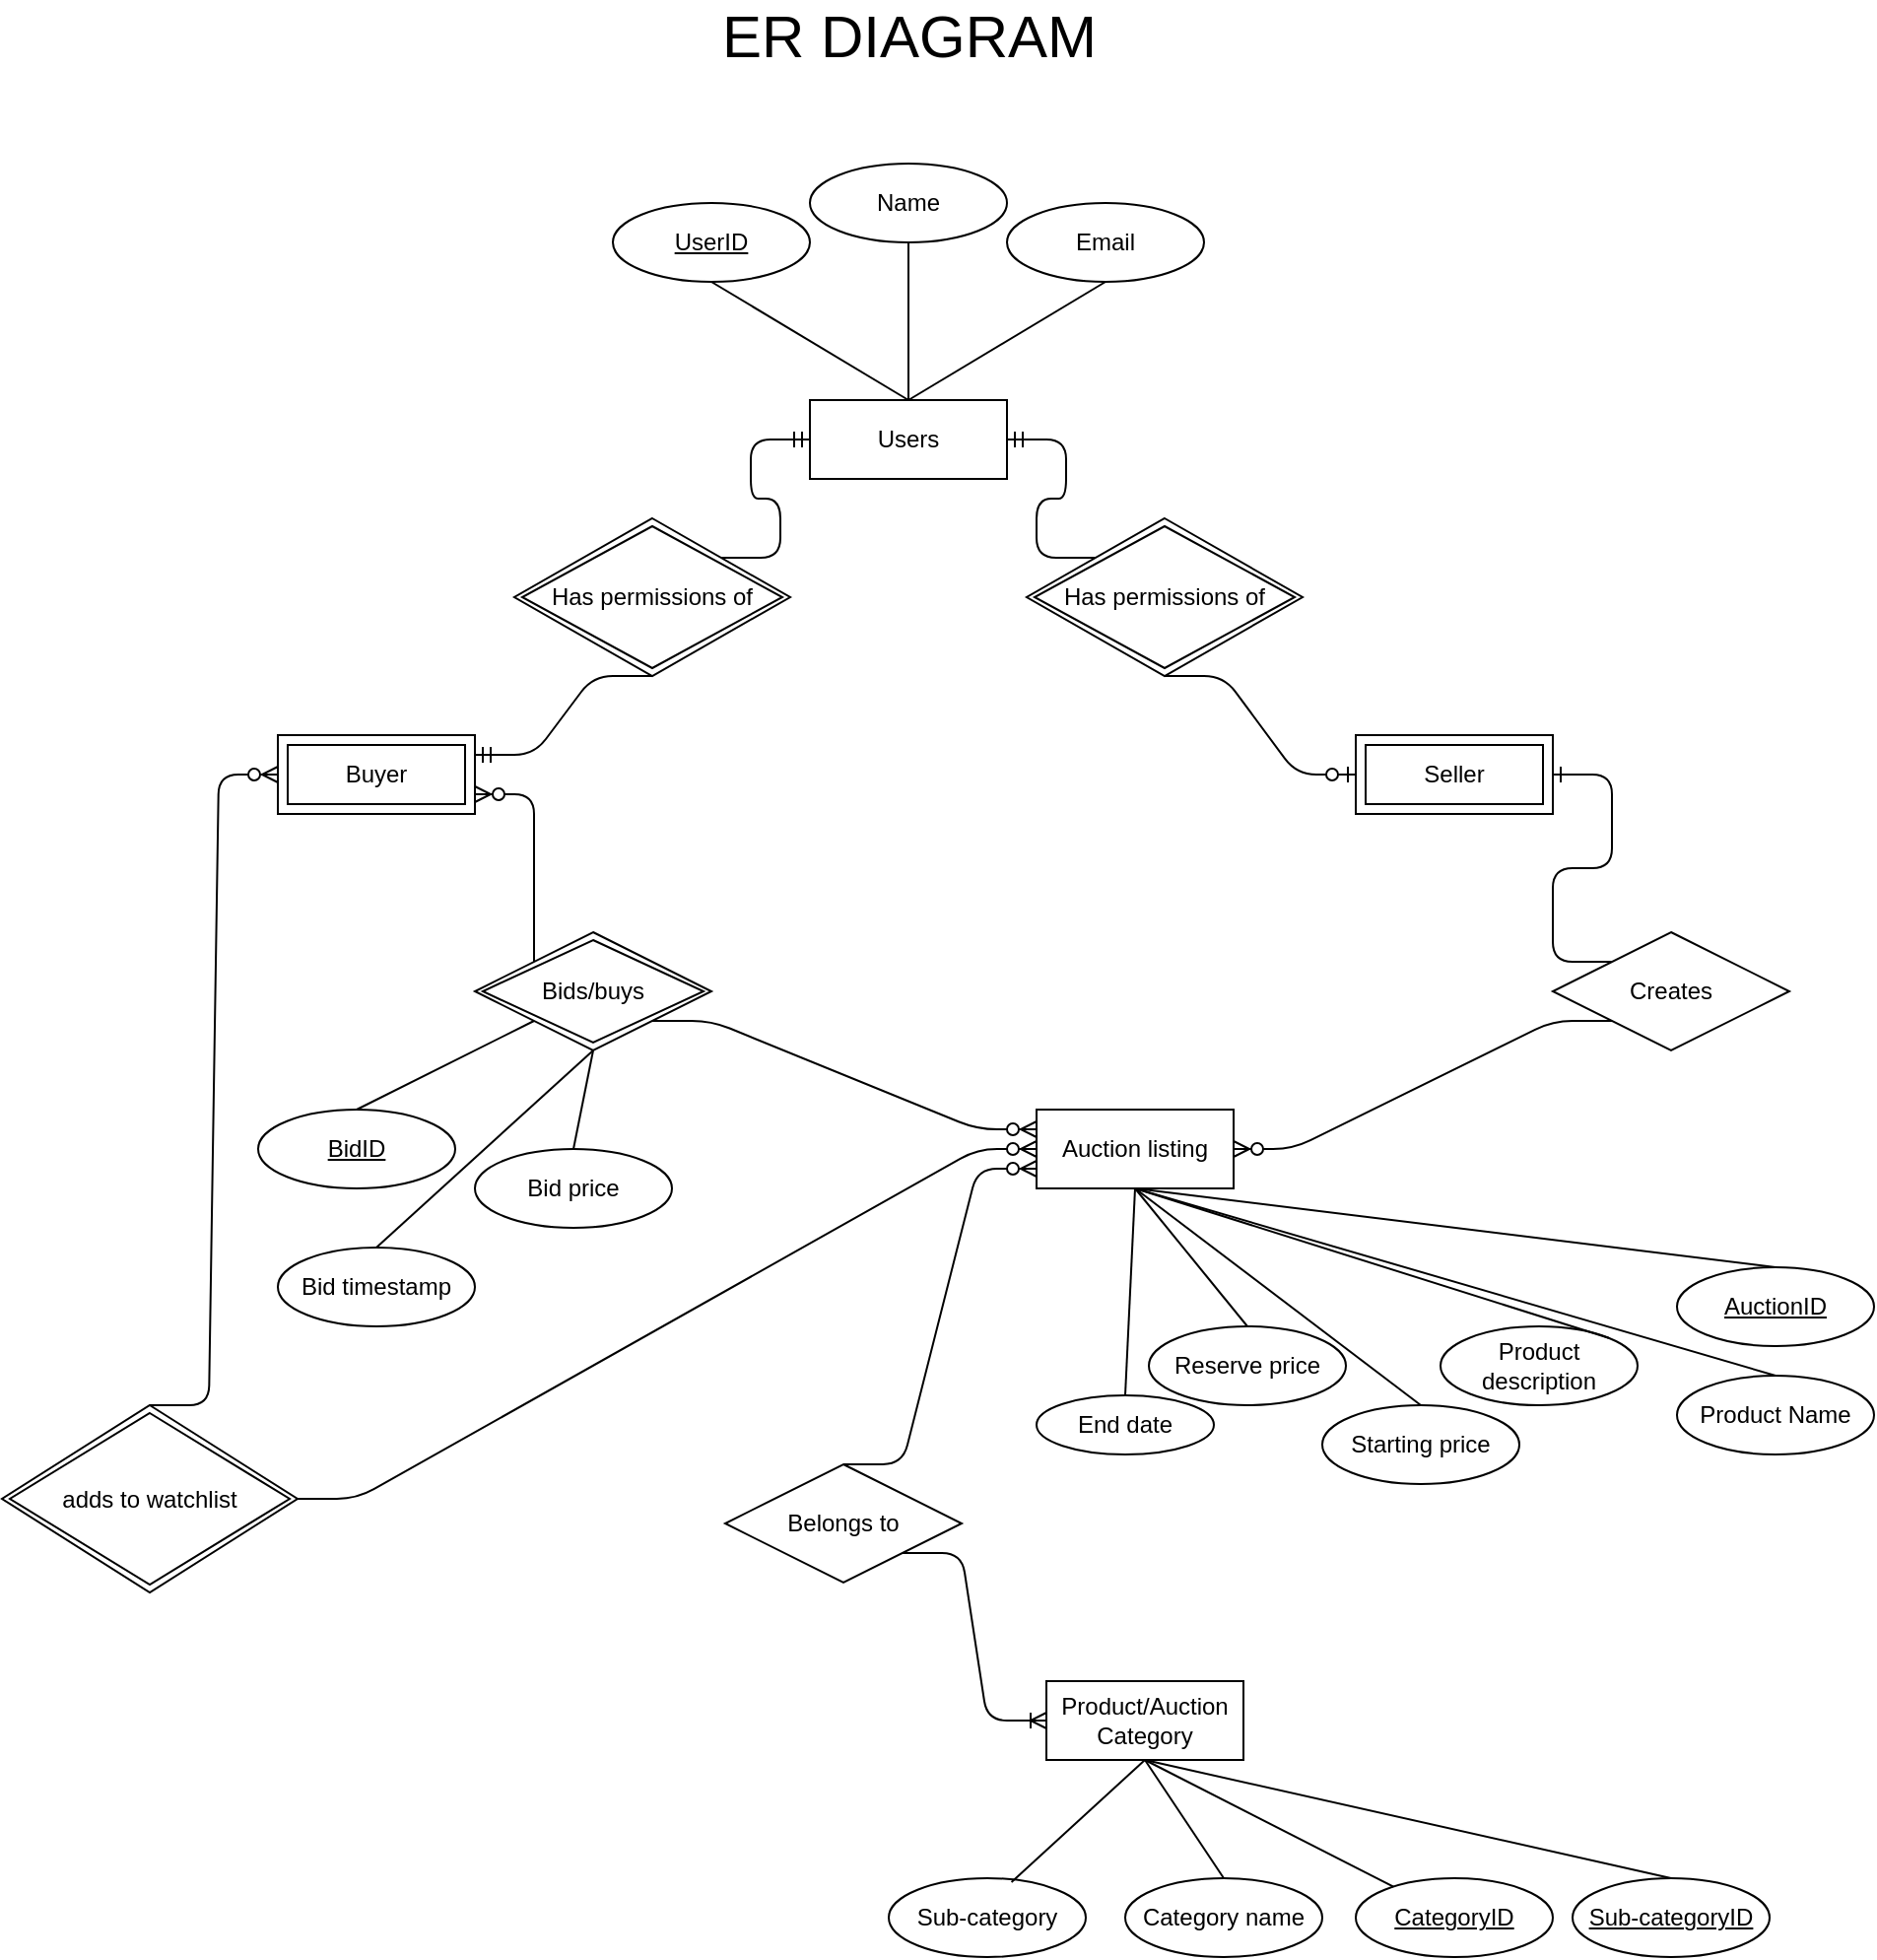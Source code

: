 <mxfile version="13.8.1" type="github" pages="3">
  <diagram id="PBJe3xCFQkrLJ3TgRgL_" name="Qasim">
    <mxGraphModel dx="1351" dy="949" grid="1" gridSize="10" guides="1" tooltips="1" connect="1" arrows="1" fold="1" page="1" pageScale="1" pageWidth="1654" pageHeight="1169" math="0" shadow="0">
      <root>
        <mxCell id="0" />
        <mxCell id="1" parent="0" />
        <mxCell id="jdo_Bs8H3Nefda1nTduL-1" value="Users" style="whiteSpace=wrap;html=1;align=center;" parent="1" vertex="1">
          <mxGeometry x="750" y="300" width="100" height="40" as="geometry" />
        </mxCell>
        <mxCell id="jdo_Bs8H3Nefda1nTduL-7" value="Has permissions of" style="shape=rhombus;double=1;perimeter=rhombusPerimeter;whiteSpace=wrap;html=1;align=center;" parent="1" vertex="1">
          <mxGeometry x="860" y="360" width="140" height="80" as="geometry" />
        </mxCell>
        <mxCell id="jdo_Bs8H3Nefda1nTduL-9" value="Seller" style="shape=ext;margin=3;double=1;whiteSpace=wrap;html=1;align=center;" parent="1" vertex="1">
          <mxGeometry x="1027" y="470" width="100" height="40" as="geometry" />
        </mxCell>
        <mxCell id="jdo_Bs8H3Nefda1nTduL-10" value="Buyer" style="shape=ext;margin=3;double=1;whiteSpace=wrap;html=1;align=center;" parent="1" vertex="1">
          <mxGeometry x="480" y="470" width="100" height="40" as="geometry" />
        </mxCell>
        <mxCell id="jdo_Bs8H3Nefda1nTduL-11" value="Has permissions of" style="shape=rhombus;double=1;perimeter=rhombusPerimeter;whiteSpace=wrap;html=1;align=center;" parent="1" vertex="1">
          <mxGeometry x="600" y="360" width="140" height="80" as="geometry" />
        </mxCell>
        <mxCell id="jdo_Bs8H3Nefda1nTduL-14" value="" style="edgeStyle=entityRelationEdgeStyle;fontSize=12;html=1;endArrow=ERzeroToOne;endFill=1;rounded=1;exitX=0.5;exitY=1;exitDx=0;exitDy=0;" parent="1" source="jdo_Bs8H3Nefda1nTduL-7" target="jdo_Bs8H3Nefda1nTduL-9" edge="1">
          <mxGeometry width="100" height="100" relative="1" as="geometry">
            <mxPoint x="1040" y="430" as="sourcePoint" />
            <mxPoint x="970" y="500" as="targetPoint" />
          </mxGeometry>
        </mxCell>
        <mxCell id="jdo_Bs8H3Nefda1nTduL-17" value="" style="edgeStyle=entityRelationEdgeStyle;fontSize=12;html=1;endArrow=ERmandOne;entryX=0;entryY=0.5;entryDx=0;entryDy=0;exitX=1;exitY=0;exitDx=0;exitDy=0;" parent="1" source="jdo_Bs8H3Nefda1nTduL-11" target="jdo_Bs8H3Nefda1nTduL-1" edge="1">
          <mxGeometry width="100" height="100" relative="1" as="geometry">
            <mxPoint x="530" y="300" as="sourcePoint" />
            <mxPoint x="630" y="200" as="targetPoint" />
          </mxGeometry>
        </mxCell>
        <mxCell id="jdo_Bs8H3Nefda1nTduL-18" value="" style="edgeStyle=entityRelationEdgeStyle;fontSize=12;html=1;endArrow=ERmandOne;entryX=1;entryY=0.25;entryDx=0;entryDy=0;exitX=0.5;exitY=1;exitDx=0;exitDy=0;" parent="1" source="jdo_Bs8H3Nefda1nTduL-11" target="jdo_Bs8H3Nefda1nTduL-10" edge="1">
          <mxGeometry width="100" height="100" relative="1" as="geometry">
            <mxPoint x="820" y="610" as="sourcePoint" />
            <mxPoint x="380" y="350" as="targetPoint" />
          </mxGeometry>
        </mxCell>
        <mxCell id="jdo_Bs8H3Nefda1nTduL-20" value="Creates" style="shape=rhombus;perimeter=rhombusPerimeter;whiteSpace=wrap;html=1;align=center;" parent="1" vertex="1">
          <mxGeometry x="1127" y="570" width="120" height="60" as="geometry" />
        </mxCell>
        <mxCell id="jdo_Bs8H3Nefda1nTduL-21" value="Auction listing" style="whiteSpace=wrap;html=1;align=center;" parent="1" vertex="1">
          <mxGeometry x="865" y="660" width="100" height="40" as="geometry" />
        </mxCell>
        <mxCell id="jdo_Bs8H3Nefda1nTduL-22" value="" style="edgeStyle=entityRelationEdgeStyle;fontSize=12;html=1;endArrow=ERzeroToMany;endFill=1;entryX=1;entryY=0.5;entryDx=0;entryDy=0;exitX=0;exitY=1;exitDx=0;exitDy=0;" parent="1" source="jdo_Bs8H3Nefda1nTduL-20" target="jdo_Bs8H3Nefda1nTduL-21" edge="1">
          <mxGeometry width="100" height="100" relative="1" as="geometry">
            <mxPoint x="1190" y="620" as="sourcePoint" />
            <mxPoint x="1330" y="650" as="targetPoint" />
          </mxGeometry>
        </mxCell>
        <mxCell id="jdo_Bs8H3Nefda1nTduL-25" value="" style="edgeStyle=entityRelationEdgeStyle;fontSize=12;html=1;endArrow=ERmandOne;entryX=1;entryY=0.5;entryDx=0;entryDy=0;exitX=0;exitY=0;exitDx=0;exitDy=0;" parent="1" source="jdo_Bs8H3Nefda1nTduL-7" target="jdo_Bs8H3Nefda1nTduL-1" edge="1">
          <mxGeometry width="100" height="100" relative="1" as="geometry">
            <mxPoint x="1093" y="205" as="sourcePoint" />
            <mxPoint x="1030" y="120" as="targetPoint" />
          </mxGeometry>
        </mxCell>
        <mxCell id="jdo_Bs8H3Nefda1nTduL-26" value="AuctionID" style="ellipse;whiteSpace=wrap;html=1;align=center;fontStyle=4;" parent="1" vertex="1">
          <mxGeometry x="1190" y="740" width="100" height="40" as="geometry" />
        </mxCell>
        <mxCell id="jdo_Bs8H3Nefda1nTduL-27" value="" style="endArrow=none;html=1;rounded=0;entryX=0.5;entryY=0;entryDx=0;entryDy=0;exitX=0.5;exitY=1;exitDx=0;exitDy=0;" parent="1" source="jdo_Bs8H3Nefda1nTduL-21" target="jdo_Bs8H3Nefda1nTduL-26" edge="1">
          <mxGeometry relative="1" as="geometry">
            <mxPoint x="1270" y="460" as="sourcePoint" />
            <mxPoint x="1430" y="460" as="targetPoint" />
          </mxGeometry>
        </mxCell>
        <mxCell id="jdo_Bs8H3Nefda1nTduL-28" value="" style="edgeStyle=entityRelationEdgeStyle;fontSize=12;html=1;endArrow=ERone;endFill=1;entryX=1;entryY=0.5;entryDx=0;entryDy=0;exitX=0;exitY=0;exitDx=0;exitDy=0;" parent="1" source="jdo_Bs8H3Nefda1nTduL-20" target="jdo_Bs8H3Nefda1nTduL-9" edge="1">
          <mxGeometry width="100" height="100" relative="1" as="geometry">
            <mxPoint x="980" y="760" as="sourcePoint" />
            <mxPoint x="1080" y="660" as="targetPoint" />
          </mxGeometry>
        </mxCell>
        <mxCell id="jdo_Bs8H3Nefda1nTduL-29" value="Product Name" style="ellipse;whiteSpace=wrap;html=1;align=center;" parent="1" vertex="1">
          <mxGeometry x="1190" y="795" width="100" height="40" as="geometry" />
        </mxCell>
        <mxCell id="jdo_Bs8H3Nefda1nTduL-30" value="" style="endArrow=none;html=1;rounded=0;entryX=0.5;entryY=1;entryDx=0;entryDy=0;exitX=0.5;exitY=0;exitDx=0;exitDy=0;" parent="1" source="jdo_Bs8H3Nefda1nTduL-29" target="jdo_Bs8H3Nefda1nTduL-21" edge="1">
          <mxGeometry relative="1" as="geometry">
            <mxPoint x="850" y="770" as="sourcePoint" />
            <mxPoint x="1010" y="770" as="targetPoint" />
          </mxGeometry>
        </mxCell>
        <mxCell id="jdo_Bs8H3Nefda1nTduL-31" value="Product description" style="ellipse;whiteSpace=wrap;html=1;align=center;" parent="1" vertex="1">
          <mxGeometry x="1070" y="770" width="100" height="40" as="geometry" />
        </mxCell>
        <mxCell id="jdo_Bs8H3Nefda1nTduL-34" value="" style="endArrow=none;html=1;rounded=0;entryX=0.5;entryY=1;entryDx=0;entryDy=0;exitX=1;exitY=0;exitDx=0;exitDy=0;" parent="1" source="jdo_Bs8H3Nefda1nTduL-31" target="jdo_Bs8H3Nefda1nTduL-21" edge="1">
          <mxGeometry relative="1" as="geometry">
            <mxPoint x="1040" y="810" as="sourcePoint" />
            <mxPoint x="1030" y="750" as="targetPoint" />
          </mxGeometry>
        </mxCell>
        <mxCell id="jdo_Bs8H3Nefda1nTduL-37" value="" style="edgeStyle=entityRelationEdgeStyle;fontSize=12;html=1;endArrow=ERzeroToMany;endFill=1;exitX=1;exitY=1;exitDx=0;exitDy=0;entryX=0;entryY=0.25;entryDx=0;entryDy=0;" parent="1" source="S4HPG_5OyXTRfToOtr7x-22" target="jdo_Bs8H3Nefda1nTduL-21" edge="1">
          <mxGeometry width="100" height="100" relative="1" as="geometry">
            <mxPoint x="680" y="630" as="sourcePoint" />
            <mxPoint x="850" y="630" as="targetPoint" />
          </mxGeometry>
        </mxCell>
        <mxCell id="jdo_Bs8H3Nefda1nTduL-38" value="" style="edgeStyle=entityRelationEdgeStyle;fontSize=12;html=1;endArrow=ERzeroToMany;endFill=1;exitX=0;exitY=0.5;exitDx=0;exitDy=0;entryX=1;entryY=0.75;entryDx=0;entryDy=0;" parent="1" source="S4HPG_5OyXTRfToOtr7x-22" target="jdo_Bs8H3Nefda1nTduL-10" edge="1">
          <mxGeometry width="100" height="100" relative="1" as="geometry">
            <mxPoint x="590" y="615" as="sourcePoint" />
            <mxPoint x="510" y="510" as="targetPoint" />
          </mxGeometry>
        </mxCell>
        <mxCell id="jdo_Bs8H3Nefda1nTduL-39" value="Bid price" style="ellipse;whiteSpace=wrap;html=1;align=center;" parent="1" vertex="1">
          <mxGeometry x="580" y="680" width="100" height="40" as="geometry" />
        </mxCell>
        <mxCell id="jdo_Bs8H3Nefda1nTduL-40" value="" style="endArrow=none;html=1;rounded=0;entryX=0.5;entryY=0;entryDx=0;entryDy=0;exitX=0.5;exitY=1;exitDx=0;exitDy=0;" parent="1" source="S4HPG_5OyXTRfToOtr7x-22" target="jdo_Bs8H3Nefda1nTduL-39" edge="1">
          <mxGeometry relative="1" as="geometry">
            <mxPoint x="690" y="610" as="sourcePoint" />
            <mxPoint x="830" y="600" as="targetPoint" />
          </mxGeometry>
        </mxCell>
        <mxCell id="jdo_Bs8H3Nefda1nTduL-41" value="BidID" style="ellipse;whiteSpace=wrap;html=1;align=center;fontStyle=4;" parent="1" vertex="1">
          <mxGeometry x="470" y="660" width="100" height="40" as="geometry" />
        </mxCell>
        <mxCell id="jdo_Bs8H3Nefda1nTduL-42" value="" style="endArrow=none;html=1;rounded=0;exitX=0.5;exitY=0;exitDx=0;exitDy=0;entryX=0;entryY=1;entryDx=0;entryDy=0;" parent="1" source="jdo_Bs8H3Nefda1nTduL-41" target="S4HPG_5OyXTRfToOtr7x-22" edge="1">
          <mxGeometry relative="1" as="geometry">
            <mxPoint x="750" y="610" as="sourcePoint" />
            <mxPoint x="626.0" y="633.0" as="targetPoint" />
          </mxGeometry>
        </mxCell>
        <mxCell id="jdo_Bs8H3Nefda1nTduL-43" value="End date" style="ellipse;whiteSpace=wrap;html=1;align=center;" parent="1" vertex="1">
          <mxGeometry x="865" y="805" width="90" height="30" as="geometry" />
        </mxCell>
        <mxCell id="jdo_Bs8H3Nefda1nTduL-44" value="" style="endArrow=none;html=1;rounded=0;entryX=0.5;entryY=1;entryDx=0;entryDy=0;exitX=0.5;exitY=0;exitDx=0;exitDy=0;" parent="1" source="jdo_Bs8H3Nefda1nTduL-43" target="jdo_Bs8H3Nefda1nTduL-21" edge="1">
          <mxGeometry relative="1" as="geometry">
            <mxPoint x="955.355" y="815.858" as="sourcePoint" />
            <mxPoint x="880" y="710" as="targetPoint" />
          </mxGeometry>
        </mxCell>
        <mxCell id="jdo_Bs8H3Nefda1nTduL-45" value="Belongs to" style="shape=rhombus;perimeter=rhombusPerimeter;whiteSpace=wrap;html=1;align=center;" parent="1" vertex="1">
          <mxGeometry x="707" y="840" width="120" height="60" as="geometry" />
        </mxCell>
        <mxCell id="jdo_Bs8H3Nefda1nTduL-46" value="Product/Auction Category" style="whiteSpace=wrap;html=1;align=center;" parent="1" vertex="1">
          <mxGeometry x="870" y="950" width="100" height="40" as="geometry" />
        </mxCell>
        <mxCell id="jdo_Bs8H3Nefda1nTduL-49" value="" style="edgeStyle=entityRelationEdgeStyle;fontSize=12;html=1;endArrow=ERzeroToMany;endFill=1;exitX=0.5;exitY=0;exitDx=0;exitDy=0;entryX=0;entryY=0.75;entryDx=0;entryDy=0;" parent="1" source="jdo_Bs8H3Nefda1nTduL-45" edge="1" target="jdo_Bs8H3Nefda1nTduL-21">
          <mxGeometry width="100" height="100" relative="1" as="geometry">
            <mxPoint x="760" y="810" as="sourcePoint" />
            <mxPoint x="820" y="690" as="targetPoint" />
          </mxGeometry>
        </mxCell>
        <mxCell id="jdo_Bs8H3Nefda1nTduL-50" value="" style="edgeStyle=entityRelationEdgeStyle;fontSize=12;html=1;endArrow=ERoneToMany;exitX=1;exitY=1;exitDx=0;exitDy=0;" parent="1" target="jdo_Bs8H3Nefda1nTduL-46" edge="1" source="jdo_Bs8H3Nefda1nTduL-45">
          <mxGeometry width="100" height="100" relative="1" as="geometry">
            <mxPoint x="790" y="860" as="sourcePoint" />
            <mxPoint x="940" y="690" as="targetPoint" />
          </mxGeometry>
        </mxCell>
        <mxCell id="S4HPG_5OyXTRfToOtr7x-1" value="CategoryID" style="ellipse;whiteSpace=wrap;html=1;align=center;fontStyle=4;" vertex="1" parent="1">
          <mxGeometry x="1027" y="1050" width="100" height="40" as="geometry" />
        </mxCell>
        <mxCell id="S4HPG_5OyXTRfToOtr7x-2" value="Category name" style="ellipse;whiteSpace=wrap;html=1;align=center;" vertex="1" parent="1">
          <mxGeometry x="910" y="1050" width="100" height="40" as="geometry" />
        </mxCell>
        <mxCell id="S4HPG_5OyXTRfToOtr7x-4" value="Sub-category" style="ellipse;whiteSpace=wrap;html=1;align=center;" vertex="1" parent="1">
          <mxGeometry x="790" y="1050" width="100" height="40" as="geometry" />
        </mxCell>
        <mxCell id="S4HPG_5OyXTRfToOtr7x-5" value="Sub-categoryID" style="ellipse;whiteSpace=wrap;html=1;align=center;fontStyle=4;" vertex="1" parent="1">
          <mxGeometry x="1137" y="1050" width="100" height="40" as="geometry" />
        </mxCell>
        <mxCell id="S4HPG_5OyXTRfToOtr7x-6" value="" style="endArrow=none;html=1;rounded=0;exitX=0.5;exitY=1;exitDx=0;exitDy=0;entryX=0.5;entryY=0;entryDx=0;entryDy=0;" edge="1" parent="1" source="jdo_Bs8H3Nefda1nTduL-46" target="S4HPG_5OyXTRfToOtr7x-5">
          <mxGeometry relative="1" as="geometry">
            <mxPoint x="840" y="1010" as="sourcePoint" />
            <mxPoint x="1000" y="1010" as="targetPoint" />
          </mxGeometry>
        </mxCell>
        <mxCell id="S4HPG_5OyXTRfToOtr7x-9" value="" style="endArrow=none;html=1;rounded=0;exitX=0.5;exitY=1;exitDx=0;exitDy=0;" edge="1" parent="1" source="jdo_Bs8H3Nefda1nTduL-46" target="S4HPG_5OyXTRfToOtr7x-1">
          <mxGeometry relative="1" as="geometry">
            <mxPoint x="750" y="1010" as="sourcePoint" />
            <mxPoint x="887" y="1060" as="targetPoint" />
          </mxGeometry>
        </mxCell>
        <mxCell id="S4HPG_5OyXTRfToOtr7x-10" value="" style="endArrow=none;html=1;rounded=0;exitX=0.5;exitY=1;exitDx=0;exitDy=0;entryX=0.5;entryY=0;entryDx=0;entryDy=0;" edge="1" parent="1" source="jdo_Bs8H3Nefda1nTduL-46" target="S4HPG_5OyXTRfToOtr7x-2">
          <mxGeometry relative="1" as="geometry">
            <mxPoint x="760" y="1020" as="sourcePoint" />
            <mxPoint x="897" y="1070" as="targetPoint" />
          </mxGeometry>
        </mxCell>
        <mxCell id="S4HPG_5OyXTRfToOtr7x-11" value="" style="endArrow=none;html=1;rounded=0;exitX=0.5;exitY=1;exitDx=0;exitDy=0;entryX=0.623;entryY=0.049;entryDx=0;entryDy=0;entryPerimeter=0;" edge="1" parent="1" source="jdo_Bs8H3Nefda1nTduL-46" target="S4HPG_5OyXTRfToOtr7x-4">
          <mxGeometry relative="1" as="geometry">
            <mxPoint x="770" y="1030" as="sourcePoint" />
            <mxPoint x="907" y="1080" as="targetPoint" />
          </mxGeometry>
        </mxCell>
        <mxCell id="S4HPG_5OyXTRfToOtr7x-12" value="&lt;u&gt;UserID&lt;/u&gt;" style="ellipse;whiteSpace=wrap;html=1;align=center;" vertex="1" parent="1">
          <mxGeometry x="650" y="200" width="100" height="40" as="geometry" />
        </mxCell>
        <mxCell id="S4HPG_5OyXTRfToOtr7x-13" value="" style="endArrow=none;html=1;rounded=0;entryX=0.5;entryY=1;entryDx=0;entryDy=0;exitX=0.5;exitY=0;exitDx=0;exitDy=0;" edge="1" parent="1" source="jdo_Bs8H3Nefda1nTduL-1" target="S4HPG_5OyXTRfToOtr7x-15">
          <mxGeometry relative="1" as="geometry">
            <mxPoint x="827" y="270" as="sourcePoint" />
            <mxPoint x="870" y="230" as="targetPoint" />
          </mxGeometry>
        </mxCell>
        <mxCell id="S4HPG_5OyXTRfToOtr7x-14" value="" style="endArrow=none;html=1;rounded=0;exitX=0.5;exitY=1;exitDx=0;exitDy=0;entryX=0.5;entryY=0;entryDx=0;entryDy=0;" edge="1" parent="1" source="S4HPG_5OyXTRfToOtr7x-12" target="jdo_Bs8H3Nefda1nTduL-1">
          <mxGeometry relative="1" as="geometry">
            <mxPoint x="700" y="250" as="sourcePoint" />
            <mxPoint x="860" y="250" as="targetPoint" />
          </mxGeometry>
        </mxCell>
        <mxCell id="S4HPG_5OyXTRfToOtr7x-15" value="Name" style="ellipse;whiteSpace=wrap;html=1;align=center;" vertex="1" parent="1">
          <mxGeometry x="750" y="180" width="100" height="40" as="geometry" />
        </mxCell>
        <mxCell id="S4HPG_5OyXTRfToOtr7x-16" value="Email" style="ellipse;whiteSpace=wrap;html=1;align=center;" vertex="1" parent="1">
          <mxGeometry x="850" y="200" width="100" height="40" as="geometry" />
        </mxCell>
        <mxCell id="S4HPG_5OyXTRfToOtr7x-17" value="" style="endArrow=none;html=1;rounded=0;entryX=0.5;entryY=1;entryDx=0;entryDy=0;exitX=0.5;exitY=0;exitDx=0;exitDy=0;" edge="1" parent="1" source="jdo_Bs8H3Nefda1nTduL-1" target="S4HPG_5OyXTRfToOtr7x-16">
          <mxGeometry relative="1" as="geometry">
            <mxPoint x="834" y="280" as="sourcePoint" />
            <mxPoint x="837" y="230" as="targetPoint" />
          </mxGeometry>
        </mxCell>
        <mxCell id="S4HPG_5OyXTRfToOtr7x-18" value="Starting price" style="ellipse;whiteSpace=wrap;html=1;align=center;" vertex="1" parent="1">
          <mxGeometry x="1010" y="810" width="100" height="40" as="geometry" />
        </mxCell>
        <mxCell id="S4HPG_5OyXTRfToOtr7x-19" value="Reserve price" style="ellipse;whiteSpace=wrap;html=1;align=center;" vertex="1" parent="1">
          <mxGeometry x="922" y="770" width="100" height="40" as="geometry" />
        </mxCell>
        <mxCell id="S4HPG_5OyXTRfToOtr7x-20" value="" style="endArrow=none;html=1;rounded=0;exitX=0.5;exitY=1;exitDx=0;exitDy=0;entryX=0.5;entryY=0;entryDx=0;entryDy=0;" edge="1" parent="1" source="jdo_Bs8H3Nefda1nTduL-21" target="S4HPG_5OyXTRfToOtr7x-19">
          <mxGeometry relative="1" as="geometry">
            <mxPoint x="840" y="730" as="sourcePoint" />
            <mxPoint x="1000" y="730" as="targetPoint" />
          </mxGeometry>
        </mxCell>
        <mxCell id="S4HPG_5OyXTRfToOtr7x-21" value="" style="endArrow=none;html=1;rounded=0;exitX=0.5;exitY=1;exitDx=0;exitDy=0;entryX=0.5;entryY=0;entryDx=0;entryDy=0;" edge="1" parent="1" source="jdo_Bs8H3Nefda1nTduL-21" target="S4HPG_5OyXTRfToOtr7x-18">
          <mxGeometry relative="1" as="geometry">
            <mxPoint x="925" y="710" as="sourcePoint" />
            <mxPoint x="987" y="840" as="targetPoint" />
          </mxGeometry>
        </mxCell>
        <mxCell id="S4HPG_5OyXTRfToOtr7x-22" value="Bids/buys" style="shape=rhombus;double=1;perimeter=rhombusPerimeter;whiteSpace=wrap;html=1;align=center;shadow=0;sketch=0;strokeColor=#000000;gradientColor=none;" vertex="1" parent="1">
          <mxGeometry x="580" y="570" width="120" height="60" as="geometry" />
        </mxCell>
        <mxCell id="S4HPG_5OyXTRfToOtr7x-23" value="Bid timestamp" style="ellipse;whiteSpace=wrap;html=1;align=center;" vertex="1" parent="1">
          <mxGeometry x="480" y="730" width="100" height="40" as="geometry" />
        </mxCell>
        <mxCell id="S4HPG_5OyXTRfToOtr7x-24" value="" style="endArrow=none;html=1;rounded=0;exitX=0.5;exitY=1;exitDx=0;exitDy=0;entryX=0.5;entryY=0;entryDx=0;entryDy=0;" edge="1" parent="1" source="S4HPG_5OyXTRfToOtr7x-22" target="S4HPG_5OyXTRfToOtr7x-23">
          <mxGeometry relative="1" as="geometry">
            <mxPoint x="830" y="640" as="sourcePoint" />
            <mxPoint x="990" y="640" as="targetPoint" />
          </mxGeometry>
        </mxCell>
        <mxCell id="S4HPG_5OyXTRfToOtr7x-25" value="adds to watchlist" style="shape=rhombus;double=1;perimeter=rhombusPerimeter;whiteSpace=wrap;html=1;align=center;shadow=0;sketch=0;strokeColor=#000000;gradientColor=none;" vertex="1" parent="1">
          <mxGeometry x="340" y="810" width="150" height="95" as="geometry" />
        </mxCell>
        <mxCell id="S4HPG_5OyXTRfToOtr7x-26" value="" style="edgeStyle=entityRelationEdgeStyle;fontSize=12;html=1;endArrow=ERzeroToMany;endFill=1;exitX=1;exitY=0.5;exitDx=0;exitDy=0;entryX=0;entryY=0.5;entryDx=0;entryDy=0;" edge="1" parent="1" source="S4HPG_5OyXTRfToOtr7x-25" target="jdo_Bs8H3Nefda1nTduL-21">
          <mxGeometry width="100" height="100" relative="1" as="geometry">
            <mxPoint x="740" y="780" as="sourcePoint" />
            <mxPoint x="840" y="680" as="targetPoint" />
          </mxGeometry>
        </mxCell>
        <mxCell id="S4HPG_5OyXTRfToOtr7x-28" value="" style="fontSize=12;html=1;endArrow=ERzeroToMany;endFill=1;entryX=0;entryY=0.5;entryDx=0;entryDy=0;exitX=0.5;exitY=0;exitDx=0;exitDy=0;edgeStyle=entityRelationEdgeStyle;" edge="1" parent="1" source="S4HPG_5OyXTRfToOtr7x-25" target="jdo_Bs8H3Nefda1nTduL-10">
          <mxGeometry width="100" height="100" relative="1" as="geometry">
            <mxPoint x="310" y="790" as="sourcePoint" />
            <mxPoint x="410" y="690" as="targetPoint" />
          </mxGeometry>
        </mxCell>
        <mxCell id="S4HPG_5OyXTRfToOtr7x-30" value="&lt;font style=&quot;font-size: 30px&quot;&gt;ER DIAGRAM&lt;/font&gt;" style="text;html=1;align=center;verticalAlign=middle;resizable=0;points=[];autosize=1;" vertex="1" parent="1">
          <mxGeometry x="695" y="100" width="210" height="30" as="geometry" />
        </mxCell>
      </root>
    </mxGraphModel>
  </diagram>
  <diagram id="J9CAZWFjR4xJngpeoqRt" name="Page-2">
    <mxGraphModel dx="946" dy="664" grid="1" gridSize="10" guides="1" tooltips="1" connect="1" arrows="1" fold="1" page="1" pageScale="1" pageWidth="827" pageHeight="1169" math="0" shadow="0">
      <root>
        <mxCell id="o34kinmAR1xzIVLFPBfJ-0" />
        <mxCell id="o34kinmAR1xzIVLFPBfJ-1" parent="o34kinmAR1xzIVLFPBfJ-0" />
      </root>
    </mxGraphModel>
  </diagram>
  <diagram id="a1-7Po7T-IxzWvLei48A" name="Page-2">
    <mxGraphModel dx="946" dy="664" grid="1" gridSize="10" guides="1" tooltips="1" connect="1" arrows="1" fold="1" page="1" pageScale="1" pageWidth="1654" pageHeight="1169" math="0" shadow="0">
      <root>
        <mxCell id="RaAiz9dIJbC09rnY_SPG-0" />
        <mxCell id="RaAiz9dIJbC09rnY_SPG-1" parent="RaAiz9dIJbC09rnY_SPG-0" />
      </root>
    </mxGraphModel>
  </diagram>
</mxfile>
